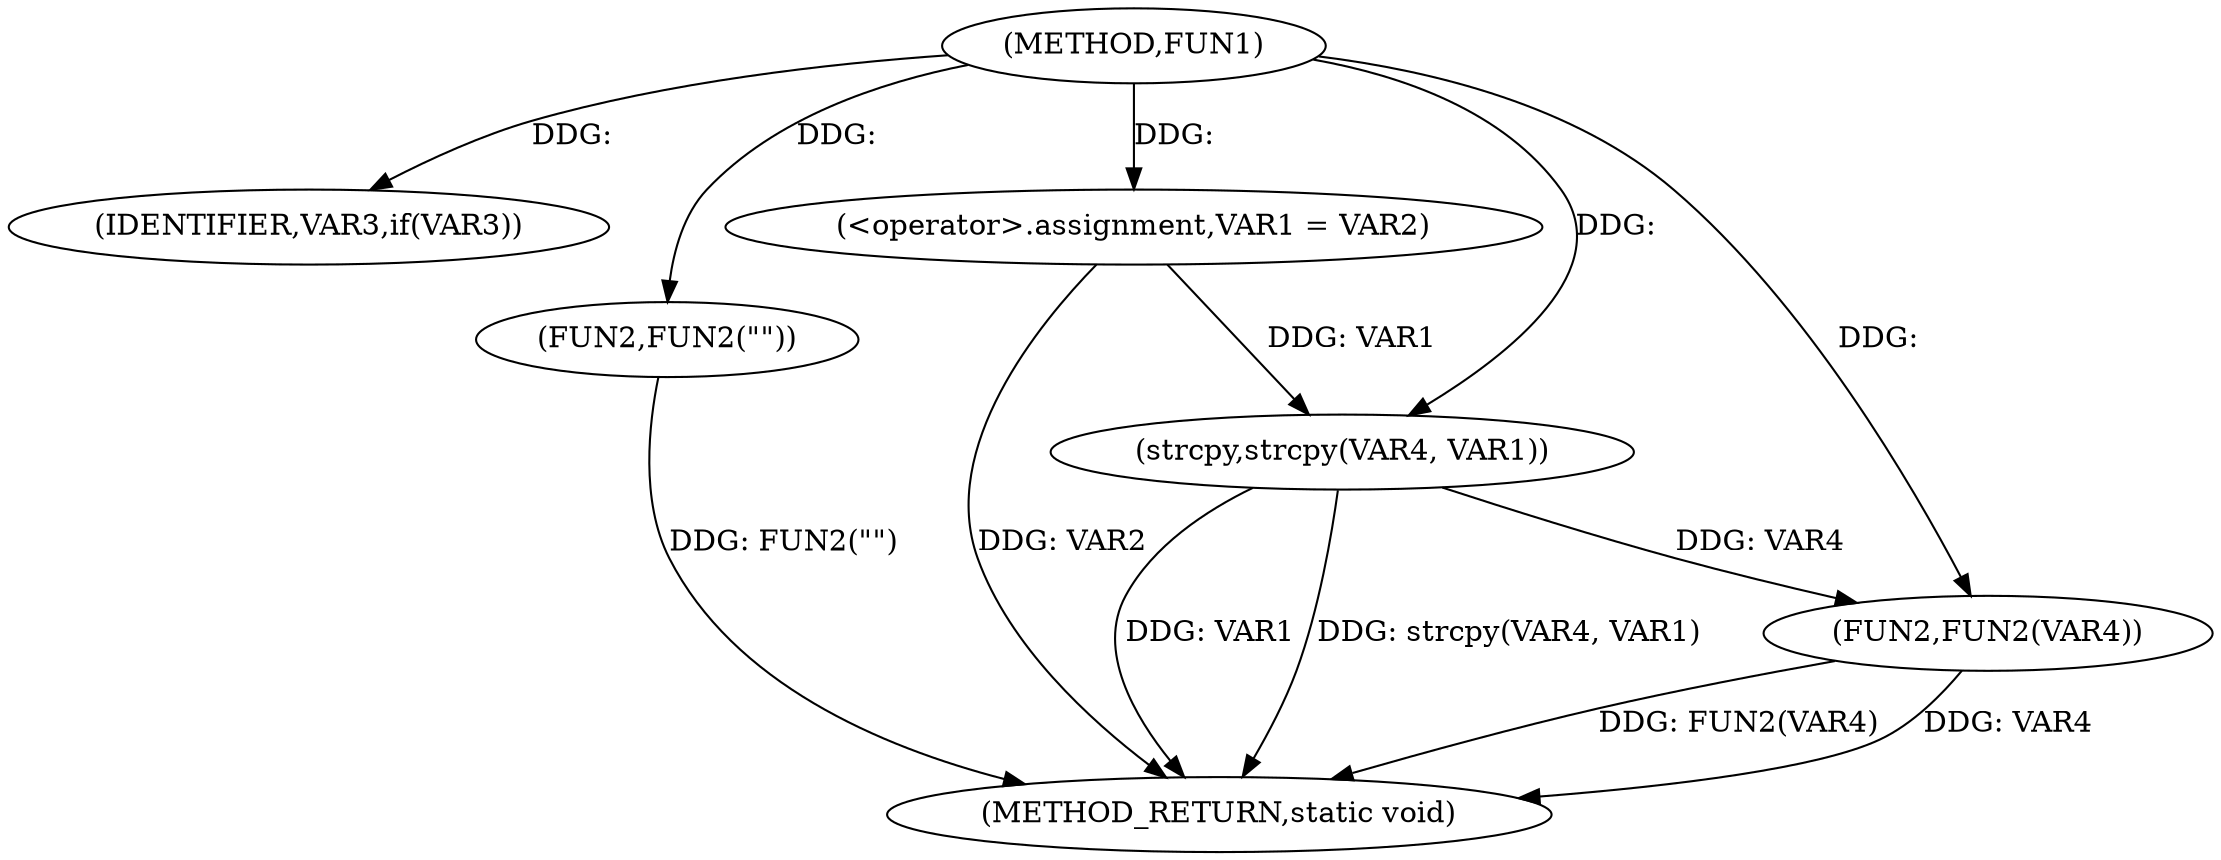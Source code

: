 digraph FUN1 {  
"1000100" [label = "(METHOD,FUN1)" ]
"1000121" [label = "(METHOD_RETURN,static void)" ]
"1000105" [label = "(IDENTIFIER,VAR3,if(VAR3))" ]
"1000107" [label = "(FUN2,FUN2(\"\"))" ]
"1000111" [label = "(<operator>.assignment,VAR1 = VAR2)" ]
"1000116" [label = "(strcpy,strcpy(VAR4, VAR1))" ]
"1000119" [label = "(FUN2,FUN2(VAR4))" ]
  "1000107" -> "1000121"  [ label = "DDG: FUN2(\"\")"] 
  "1000116" -> "1000121"  [ label = "DDG: VAR1"] 
  "1000119" -> "1000121"  [ label = "DDG: FUN2(VAR4)"] 
  "1000111" -> "1000121"  [ label = "DDG: VAR2"] 
  "1000119" -> "1000121"  [ label = "DDG: VAR4"] 
  "1000116" -> "1000121"  [ label = "DDG: strcpy(VAR4, VAR1)"] 
  "1000100" -> "1000105"  [ label = "DDG: "] 
  "1000100" -> "1000107"  [ label = "DDG: "] 
  "1000100" -> "1000111"  [ label = "DDG: "] 
  "1000100" -> "1000116"  [ label = "DDG: "] 
  "1000111" -> "1000116"  [ label = "DDG: VAR1"] 
  "1000116" -> "1000119"  [ label = "DDG: VAR4"] 
  "1000100" -> "1000119"  [ label = "DDG: "] 
}
